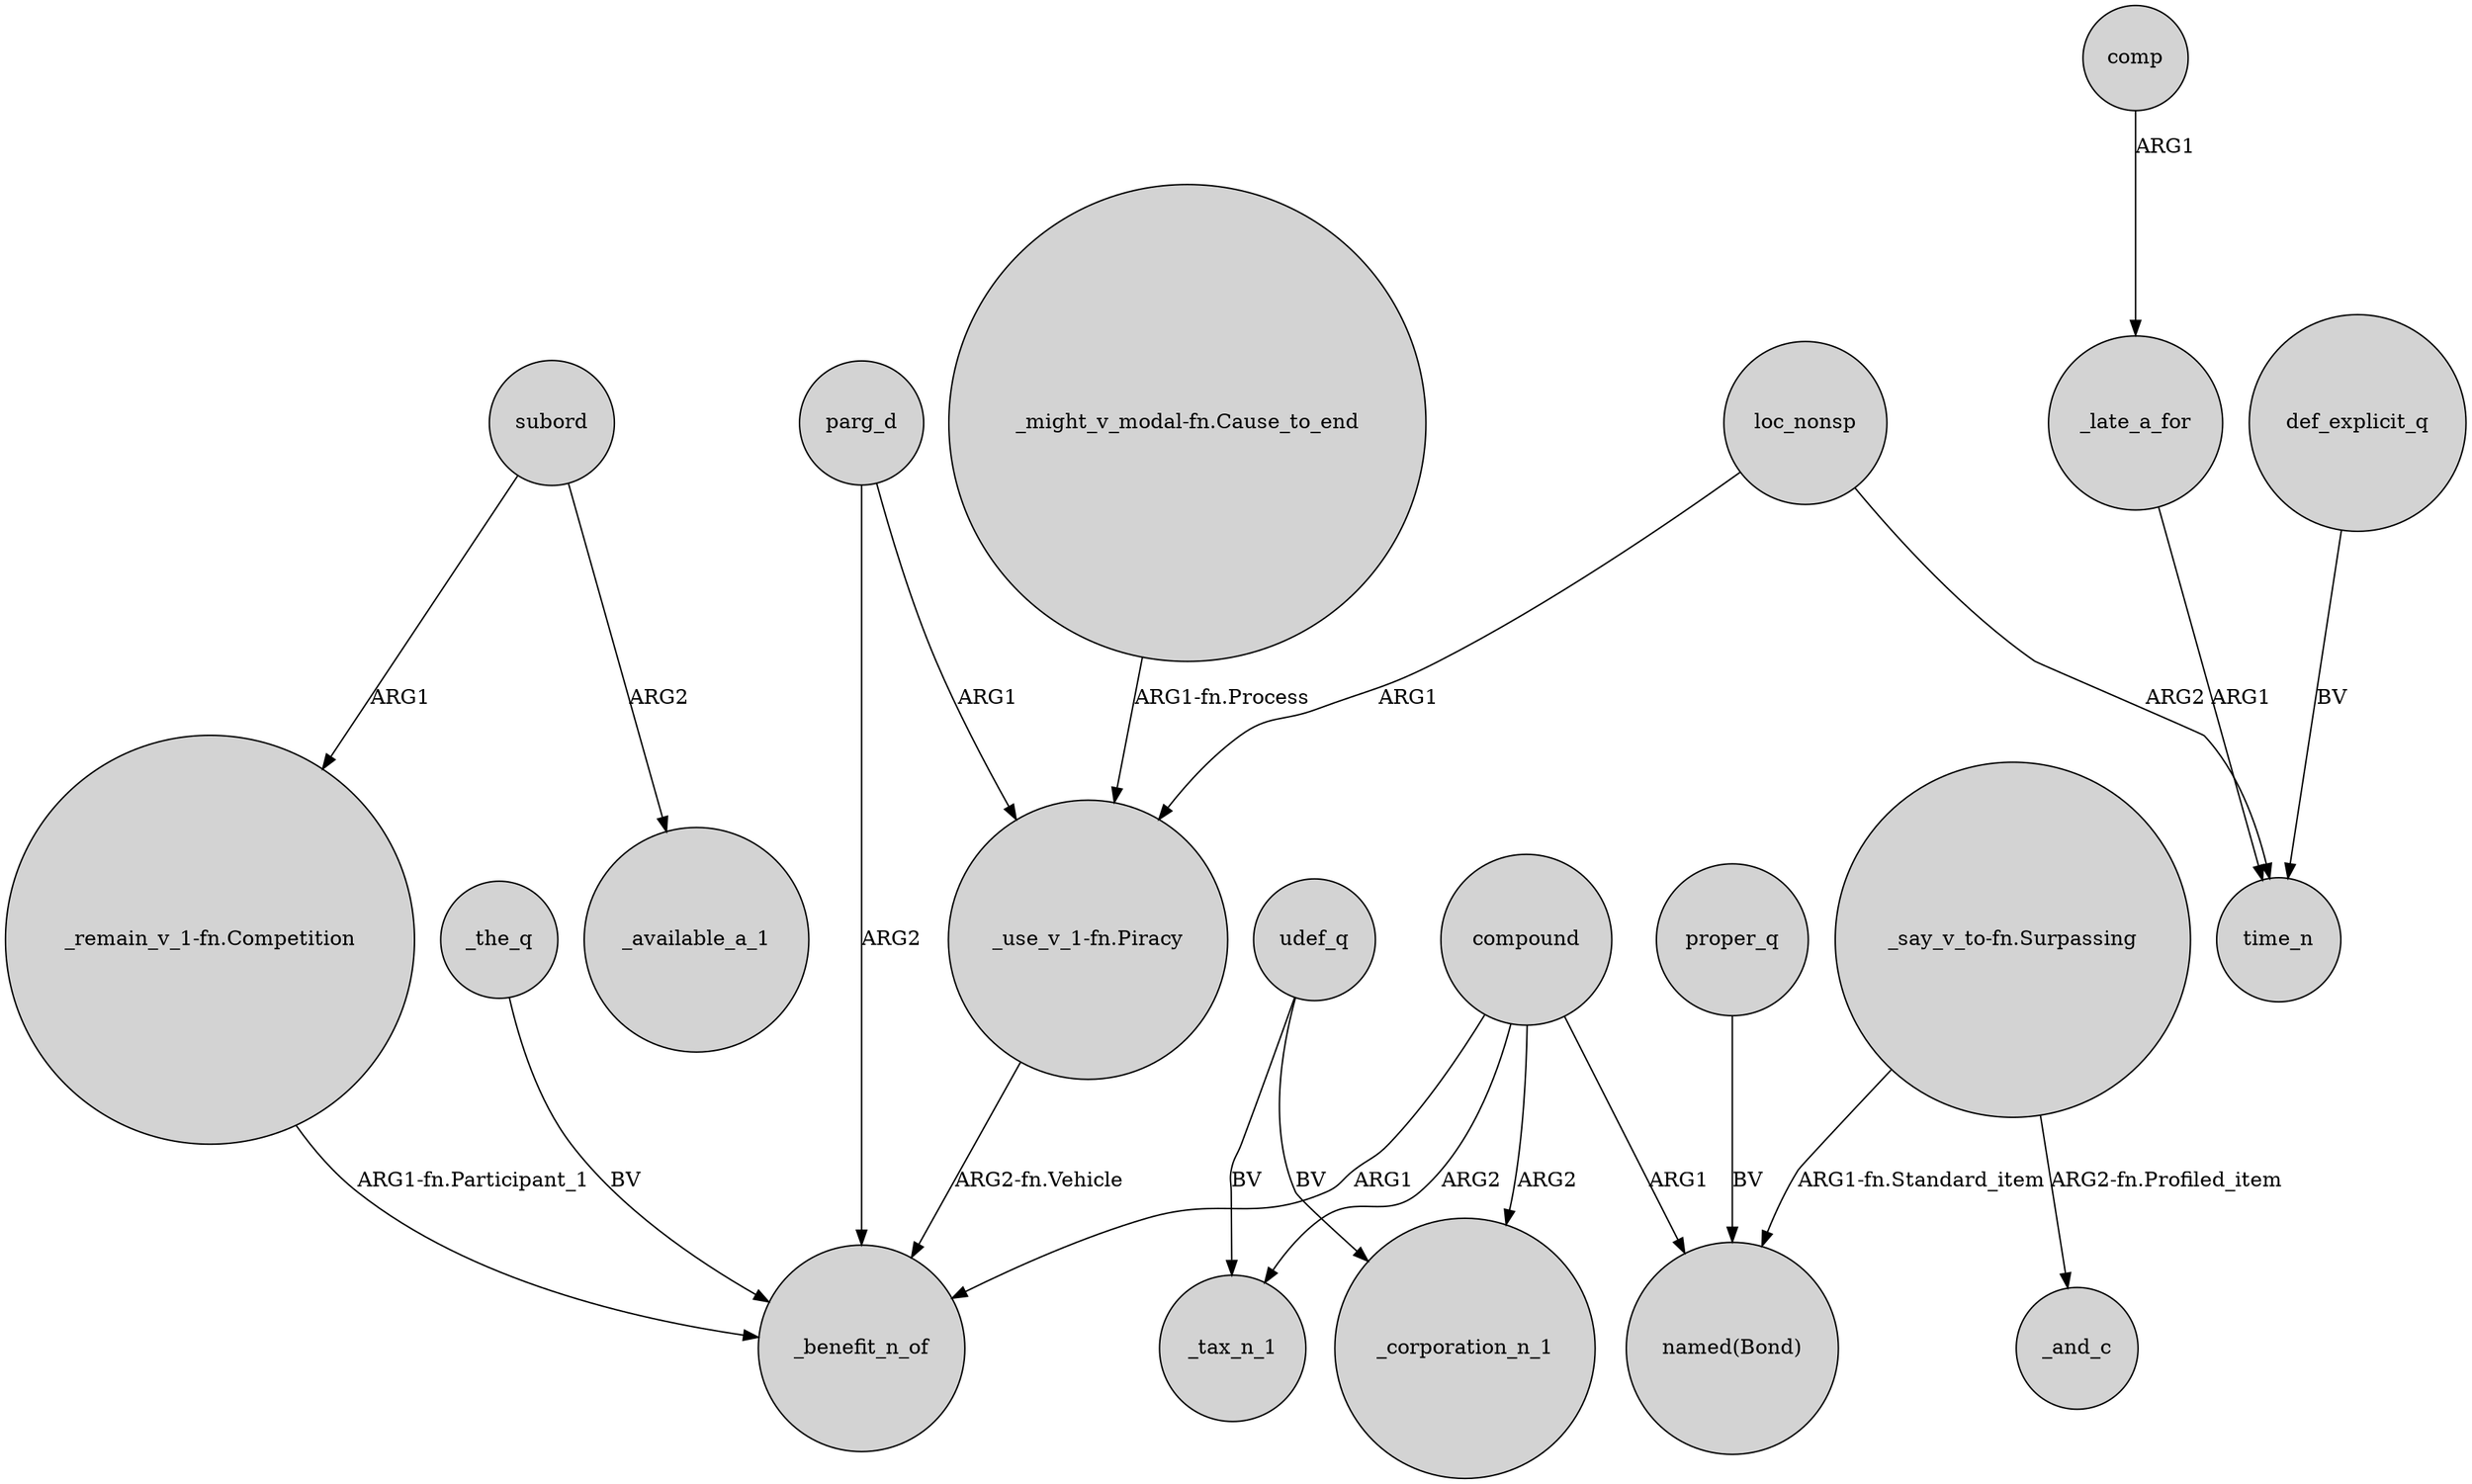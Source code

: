 digraph {
	node [shape=circle style=filled]
	loc_nonsp -> "_use_v_1-fn.Piracy" [label=ARG1]
	parg_d -> _benefit_n_of [label=ARG2]
	udef_q -> _tax_n_1 [label=BV]
	parg_d -> "_use_v_1-fn.Piracy" [label=ARG1]
	"_remain_v_1-fn.Competition" -> _benefit_n_of [label="ARG1-fn.Participant_1"]
	"_say_v_to-fn.Surpassing" -> "named(Bond)" [label="ARG1-fn.Standard_item"]
	subord -> "_remain_v_1-fn.Competition" [label=ARG1]
	_the_q -> _benefit_n_of [label=BV]
	proper_q -> "named(Bond)" [label=BV]
	"_might_v_modal-fn.Cause_to_end" -> "_use_v_1-fn.Piracy" [label="ARG1-fn.Process"]
	_late_a_for -> time_n [label=ARG1]
	comp -> _late_a_for [label=ARG1]
	compound -> _tax_n_1 [label=ARG2]
	"_say_v_to-fn.Surpassing" -> _and_c [label="ARG2-fn.Profiled_item"]
	subord -> _available_a_1 [label=ARG2]
	compound -> "named(Bond)" [label=ARG1]
	compound -> _corporation_n_1 [label=ARG2]
	udef_q -> _corporation_n_1 [label=BV]
	def_explicit_q -> time_n [label=BV]
	loc_nonsp -> time_n [label=ARG2]
	"_use_v_1-fn.Piracy" -> _benefit_n_of [label="ARG2-fn.Vehicle"]
	compound -> _benefit_n_of [label=ARG1]
}
